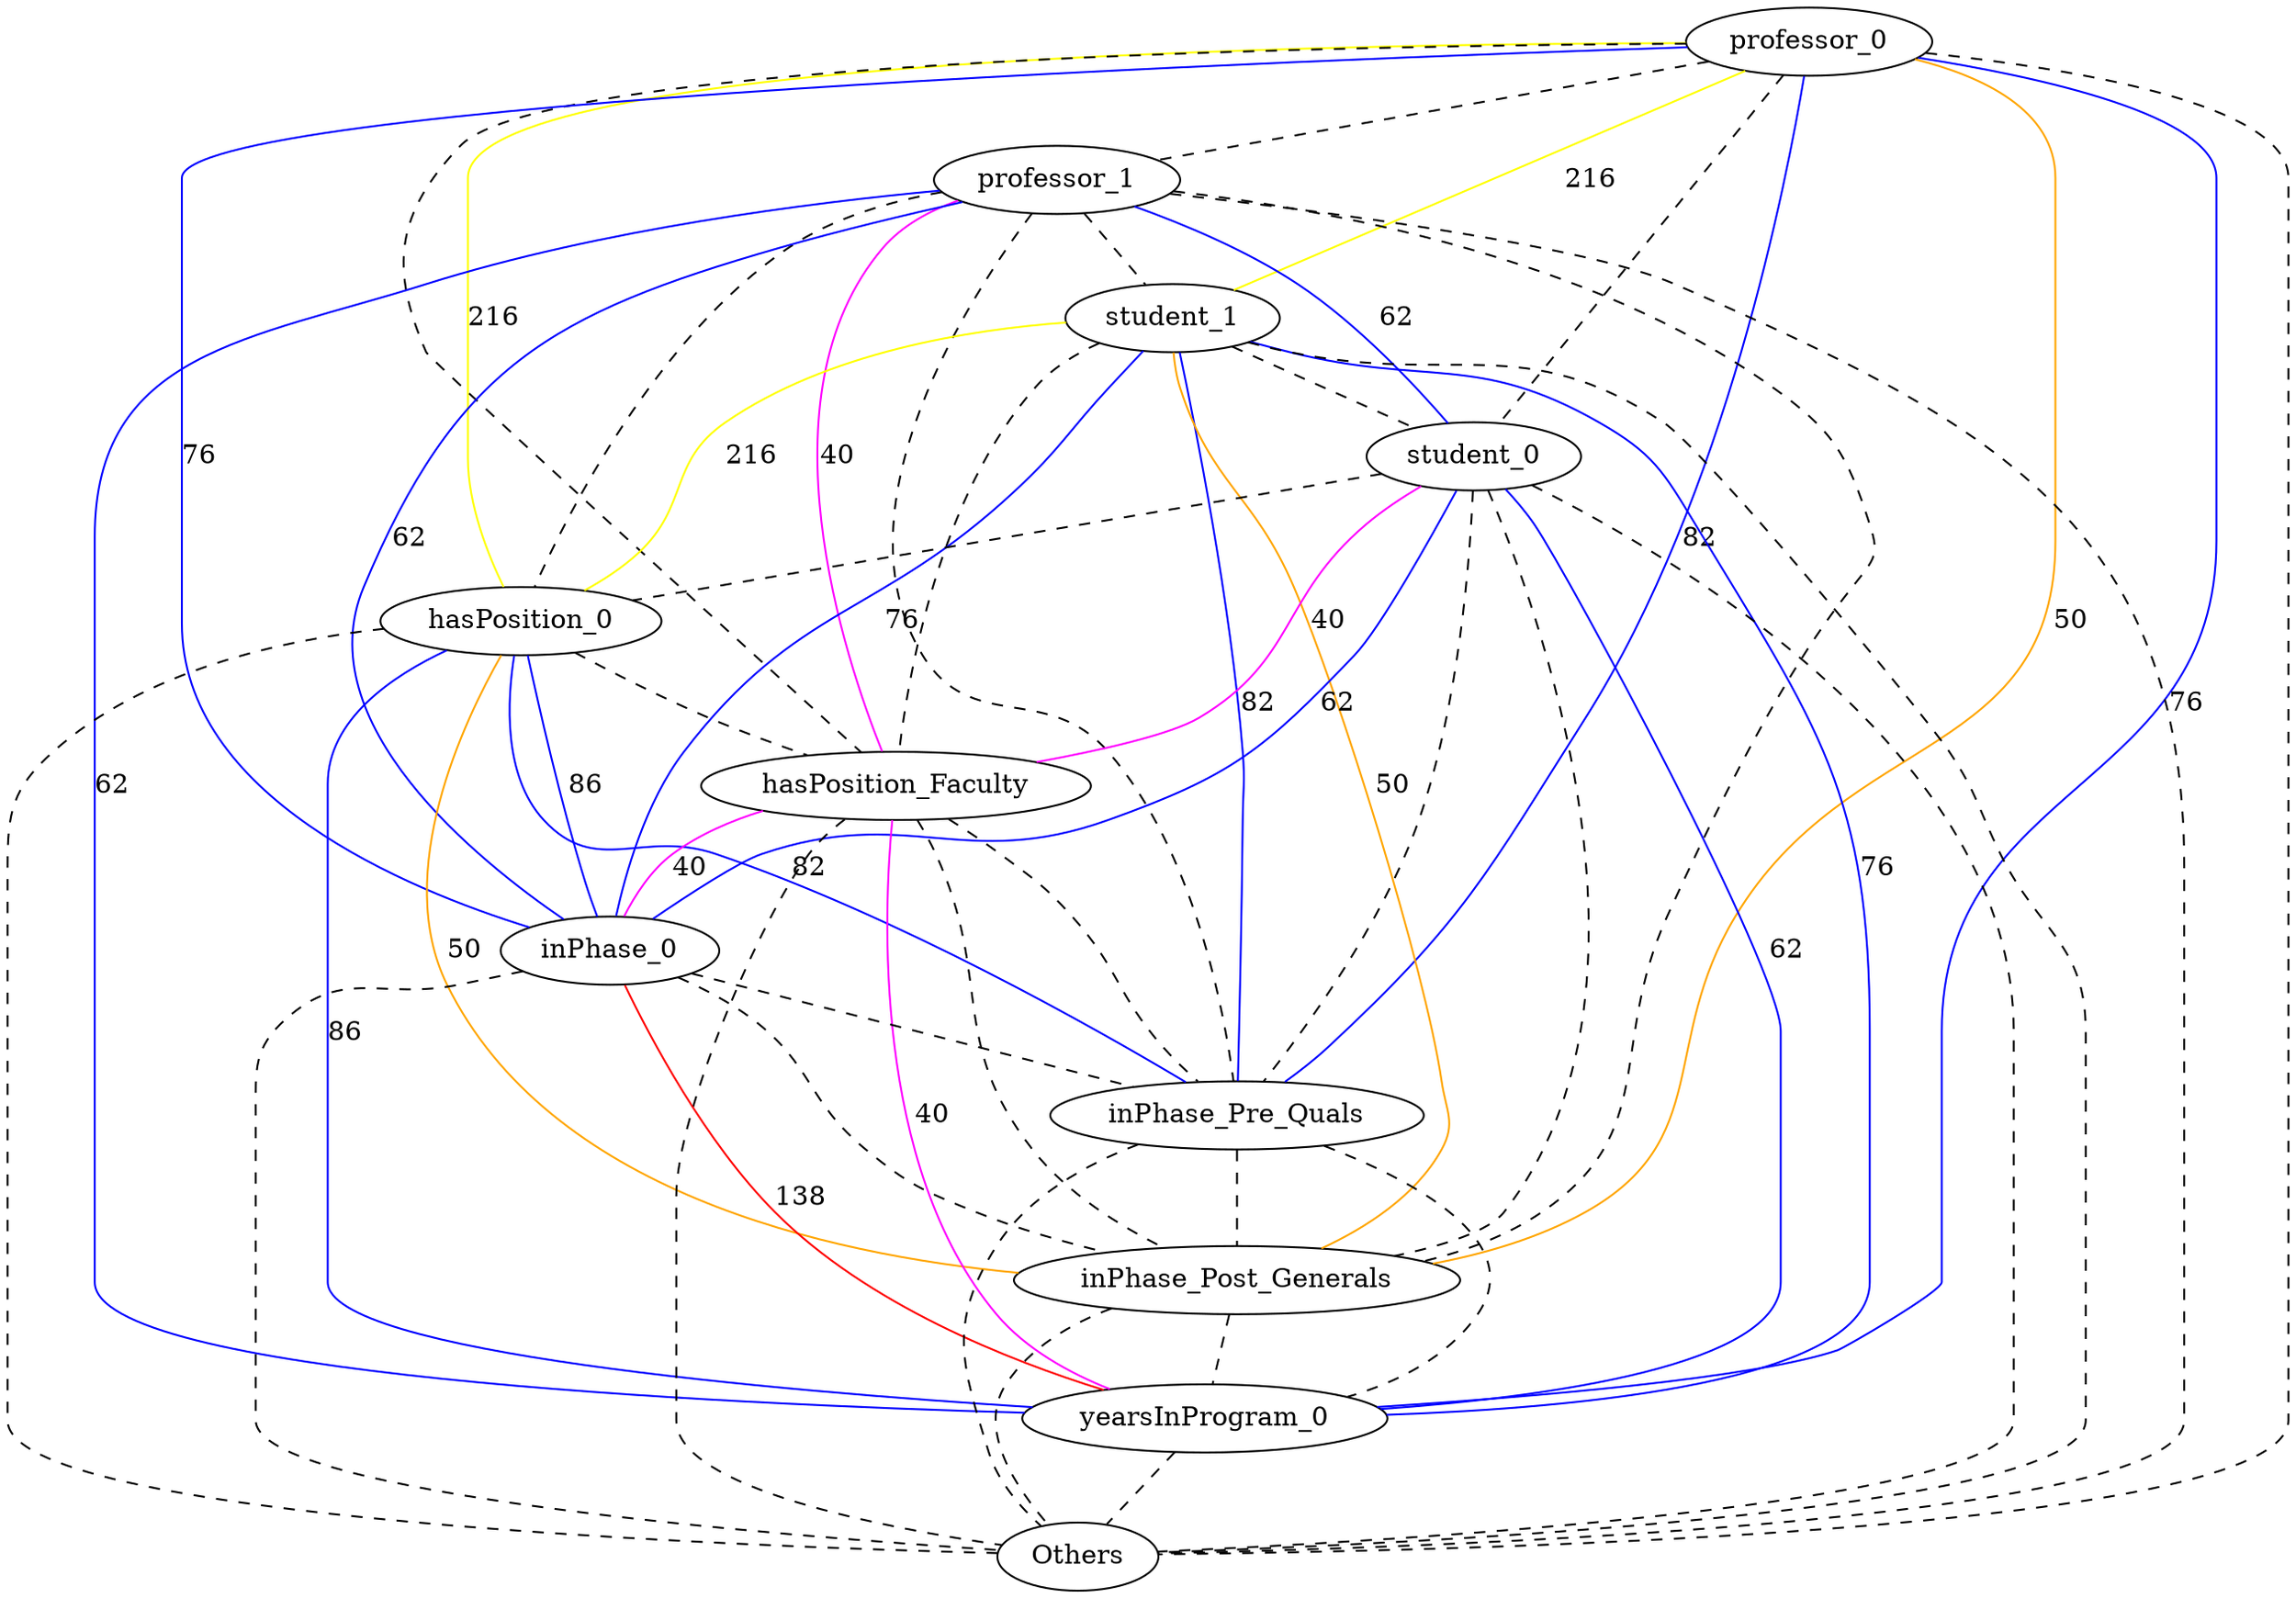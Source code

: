 strict graph "()" {
professor_0;
professor_1;
student_1;
student_0;
hasPosition_0;
hasPosition_Faculty;
inPhase_0;
inPhase_Pre_Quals;
inPhase_Post_Generals;
yearsInProgram_0;
Others;
professor_0 -- professor_1  [color=black, label="", style=dashed];
professor_0 -- student_1  [color=yellow, label=216, style=solid];
professor_0 -- student_0  [color=black, label="", style=dashed];
professor_0 -- hasPosition_0  [color=yellow, label=216, style=solid];
professor_0 -- hasPosition_Faculty  [color=black, label="", style=dashed];
professor_0 -- inPhase_0  [color=blue, label=76, style=solid];
professor_0 -- inPhase_Pre_Quals  [color=blue, label=82, style=solid];
professor_0 -- inPhase_Post_Generals  [color=orange, label=50, style=solid];
professor_0 -- yearsInProgram_0  [color=blue, label=76, style=solid];
professor_0 -- Others  [color=black, label="", style=dashed];
professor_1 -- student_1  [color=black, label="", style=dashed];
professor_1 -- student_0  [color=blue, label=62, style=solid];
professor_1 -- hasPosition_0  [color=black, label="", style=dashed];
professor_1 -- hasPosition_Faculty  [color=magenta, label=40, style=solid];
professor_1 -- inPhase_0  [color=blue, label=62, style=solid];
professor_1 -- inPhase_Pre_Quals  [color=black, label="", style=dashed];
professor_1 -- inPhase_Post_Generals  [color=black, label="", style=dashed];
professor_1 -- yearsInProgram_0  [color=blue, label=62, style=solid];
professor_1 -- Others  [color=black, label="", style=dashed];
student_1 -- student_0  [color=black, label="", style=dashed];
student_1 -- hasPosition_0  [color=yellow, label=216, style=solid];
student_1 -- hasPosition_Faculty  [color=black, label="", style=dashed];
student_1 -- inPhase_0  [color=blue, label=76, style=solid];
student_1 -- inPhase_Pre_Quals  [color=blue, label=82, style=solid];
student_1 -- inPhase_Post_Generals  [color=orange, label=50, style=solid];
student_1 -- yearsInProgram_0  [color=blue, label=76, style=solid];
student_1 -- Others  [color=black, label="", style=dashed];
student_0 -- hasPosition_0  [color=black, label="", style=dashed];
student_0 -- hasPosition_Faculty  [color=magenta, label=40, style=solid];
student_0 -- inPhase_0  [color=blue, label=62, style=solid];
student_0 -- inPhase_Pre_Quals  [color=black, label="", style=dashed];
student_0 -- inPhase_Post_Generals  [color=black, label="", style=dashed];
student_0 -- yearsInProgram_0  [color=blue, label=62, style=solid];
student_0 -- Others  [color=black, label="", style=dashed];
hasPosition_0 -- hasPosition_Faculty  [color=black, label="", style=dashed];
hasPosition_0 -- inPhase_0  [color=blue, label=86, style=solid];
hasPosition_0 -- inPhase_Pre_Quals  [color=blue, label=82, style=solid];
hasPosition_0 -- inPhase_Post_Generals  [color=orange, label=50, style=solid];
hasPosition_0 -- yearsInProgram_0  [color=blue, label=86, style=solid];
hasPosition_0 -- Others  [color=black, label="", style=dashed];
hasPosition_Faculty -- inPhase_0  [color=magenta, label=40, style=solid];
hasPosition_Faculty -- inPhase_Pre_Quals  [color=black, label="", style=dashed];
hasPosition_Faculty -- inPhase_Post_Generals  [color=black, label="", style=dashed];
hasPosition_Faculty -- yearsInProgram_0  [color=magenta, label=40, style=solid];
hasPosition_Faculty -- Others  [color=black, label="", style=dashed];
inPhase_0 -- inPhase_Pre_Quals  [color=black, label="", style=dashed];
inPhase_0 -- inPhase_Post_Generals  [color=black, label="", style=dashed];
inPhase_0 -- yearsInProgram_0  [color=red, label=138, style=solid];
inPhase_0 -- Others  [color=black, label="", style=dashed];
inPhase_Pre_Quals -- inPhase_Post_Generals  [color=black, label="", style=dashed];
inPhase_Pre_Quals -- yearsInProgram_0  [color=black, label="", style=dashed];
inPhase_Pre_Quals -- Others  [color=black, label="", style=dashed];
inPhase_Post_Generals -- yearsInProgram_0  [color=black, label="", style=dashed];
inPhase_Post_Generals -- Others  [color=black, label="", style=dashed];
yearsInProgram_0 -- Others  [color=black, label="", style=dashed];
}
